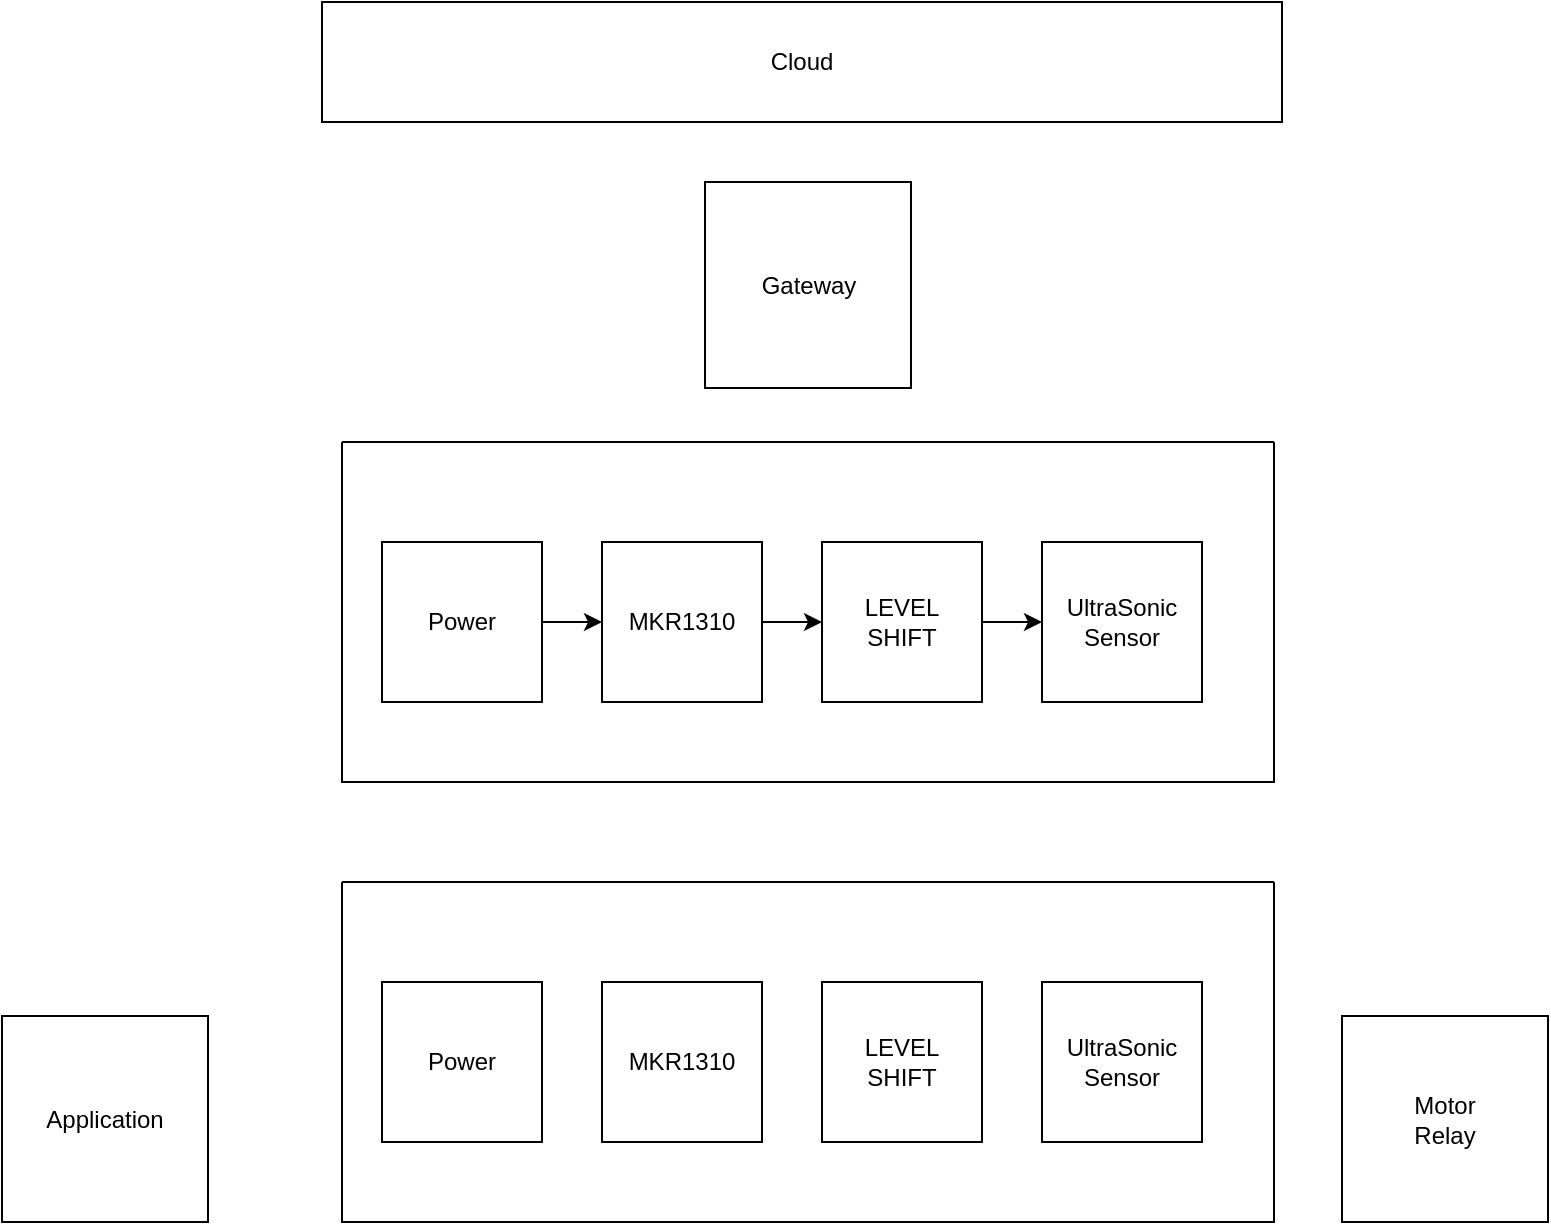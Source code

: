 <mxfile version="25.0.3">
  <diagram name="Page-1" id="Wq7MOc8dj08yNdRh3f31">
    <mxGraphModel dx="1058" dy="592" grid="1" gridSize="10" guides="1" tooltips="1" connect="1" arrows="1" fold="1" page="1" pageScale="1" pageWidth="850" pageHeight="1100" math="0" shadow="0">
      <root>
        <mxCell id="0" />
        <mxCell id="1" parent="0" />
        <mxCell id="A4NV4GKSswzCM_kaXUeC-9" value="" style="group" vertex="1" connectable="0" parent="1">
          <mxGeometry x="210" y="720" width="466" height="170" as="geometry" />
        </mxCell>
        <mxCell id="A4NV4GKSswzCM_kaXUeC-2" value="LEVEL&lt;div&gt;SHIFT&lt;/div&gt;" style="whiteSpace=wrap;html=1;aspect=fixed;" vertex="1" parent="A4NV4GKSswzCM_kaXUeC-9">
          <mxGeometry x="240" y="50" width="80" height="80" as="geometry" />
        </mxCell>
        <mxCell id="A4NV4GKSswzCM_kaXUeC-3" value="UltraSonic&lt;div&gt;Sensor&lt;/div&gt;" style="whiteSpace=wrap;html=1;aspect=fixed;" vertex="1" parent="A4NV4GKSswzCM_kaXUeC-9">
          <mxGeometry x="350" y="50" width="80" height="80" as="geometry" />
        </mxCell>
        <mxCell id="A4NV4GKSswzCM_kaXUeC-4" value="Power" style="whiteSpace=wrap;html=1;aspect=fixed;" vertex="1" parent="A4NV4GKSswzCM_kaXUeC-9">
          <mxGeometry x="20" y="50" width="80" height="80" as="geometry" />
        </mxCell>
        <mxCell id="A4NV4GKSswzCM_kaXUeC-7" value="" style="edgeStyle=orthogonalEdgeStyle;rounded=0;orthogonalLoop=1;jettySize=auto;html=1;" edge="1" parent="A4NV4GKSswzCM_kaXUeC-9" source="A4NV4GKSswzCM_kaXUeC-2" target="A4NV4GKSswzCM_kaXUeC-3">
          <mxGeometry relative="1" as="geometry" />
        </mxCell>
        <mxCell id="A4NV4GKSswzCM_kaXUeC-8" value="" style="swimlane;startSize=0;" vertex="1" parent="A4NV4GKSswzCM_kaXUeC-9">
          <mxGeometry width="466" height="170" as="geometry">
            <mxRectangle width="50" height="40" as="alternateBounds" />
          </mxGeometry>
        </mxCell>
        <mxCell id="A4NV4GKSswzCM_kaXUeC-1" value="MKR1310" style="whiteSpace=wrap;html=1;aspect=fixed;" vertex="1" parent="A4NV4GKSswzCM_kaXUeC-8">
          <mxGeometry x="130" y="50" width="80" height="80" as="geometry" />
        </mxCell>
        <mxCell id="A4NV4GKSswzCM_kaXUeC-5" value="" style="edgeStyle=orthogonalEdgeStyle;rounded=0;orthogonalLoop=1;jettySize=auto;html=1;" edge="1" parent="A4NV4GKSswzCM_kaXUeC-9" source="A4NV4GKSswzCM_kaXUeC-4" target="A4NV4GKSswzCM_kaXUeC-1">
          <mxGeometry relative="1" as="geometry" />
        </mxCell>
        <mxCell id="A4NV4GKSswzCM_kaXUeC-6" value="" style="edgeStyle=orthogonalEdgeStyle;rounded=0;orthogonalLoop=1;jettySize=auto;html=1;" edge="1" parent="A4NV4GKSswzCM_kaXUeC-9" source="A4NV4GKSswzCM_kaXUeC-1" target="A4NV4GKSswzCM_kaXUeC-2">
          <mxGeometry relative="1" as="geometry" />
        </mxCell>
        <mxCell id="A4NV4GKSswzCM_kaXUeC-16" value="Gateway" style="whiteSpace=wrap;html=1;aspect=fixed;" vertex="1" parent="1">
          <mxGeometry x="391.5" y="590" width="103" height="103" as="geometry" />
        </mxCell>
        <mxCell id="A4NV4GKSswzCM_kaXUeC-18" value="Cloud" style="rounded=0;whiteSpace=wrap;html=1;" vertex="1" parent="1">
          <mxGeometry x="200" y="500" width="480" height="60" as="geometry" />
        </mxCell>
        <mxCell id="A4NV4GKSswzCM_kaXUeC-19" value="Application" style="whiteSpace=wrap;html=1;aspect=fixed;" vertex="1" parent="1">
          <mxGeometry x="40" y="1007" width="103" height="103" as="geometry" />
        </mxCell>
        <mxCell id="A4NV4GKSswzCM_kaXUeC-20" value="Motor&lt;div&gt;Relay&lt;/div&gt;" style="whiteSpace=wrap;html=1;aspect=fixed;" vertex="1" parent="1">
          <mxGeometry x="710" y="1007" width="103" height="103" as="geometry" />
        </mxCell>
        <mxCell id="A4NV4GKSswzCM_kaXUeC-26" value="LEVEL&lt;div&gt;SHIFT&lt;/div&gt;" style="whiteSpace=wrap;html=1;aspect=fixed;" vertex="1" parent="1">
          <mxGeometry x="450" y="990" width="80" height="80" as="geometry" />
        </mxCell>
        <mxCell id="A4NV4GKSswzCM_kaXUeC-27" value="UltraSonic&lt;div&gt;Sensor&lt;/div&gt;" style="whiteSpace=wrap;html=1;aspect=fixed;" vertex="1" parent="1">
          <mxGeometry x="560" y="990" width="80" height="80" as="geometry" />
        </mxCell>
        <mxCell id="A4NV4GKSswzCM_kaXUeC-28" value="Power" style="whiteSpace=wrap;html=1;aspect=fixed;" vertex="1" parent="1">
          <mxGeometry x="230" y="990" width="80" height="80" as="geometry" />
        </mxCell>
        <mxCell id="A4NV4GKSswzCM_kaXUeC-29" value="" style="swimlane;startSize=0;" vertex="1" parent="1">
          <mxGeometry x="210" y="940" width="466" height="170" as="geometry">
            <mxRectangle width="50" height="40" as="alternateBounds" />
          </mxGeometry>
        </mxCell>
        <mxCell id="A4NV4GKSswzCM_kaXUeC-30" value="MKR1310" style="whiteSpace=wrap;html=1;aspect=fixed;" vertex="1" parent="A4NV4GKSswzCM_kaXUeC-29">
          <mxGeometry x="130" y="50" width="80" height="80" as="geometry" />
        </mxCell>
      </root>
    </mxGraphModel>
  </diagram>
</mxfile>
